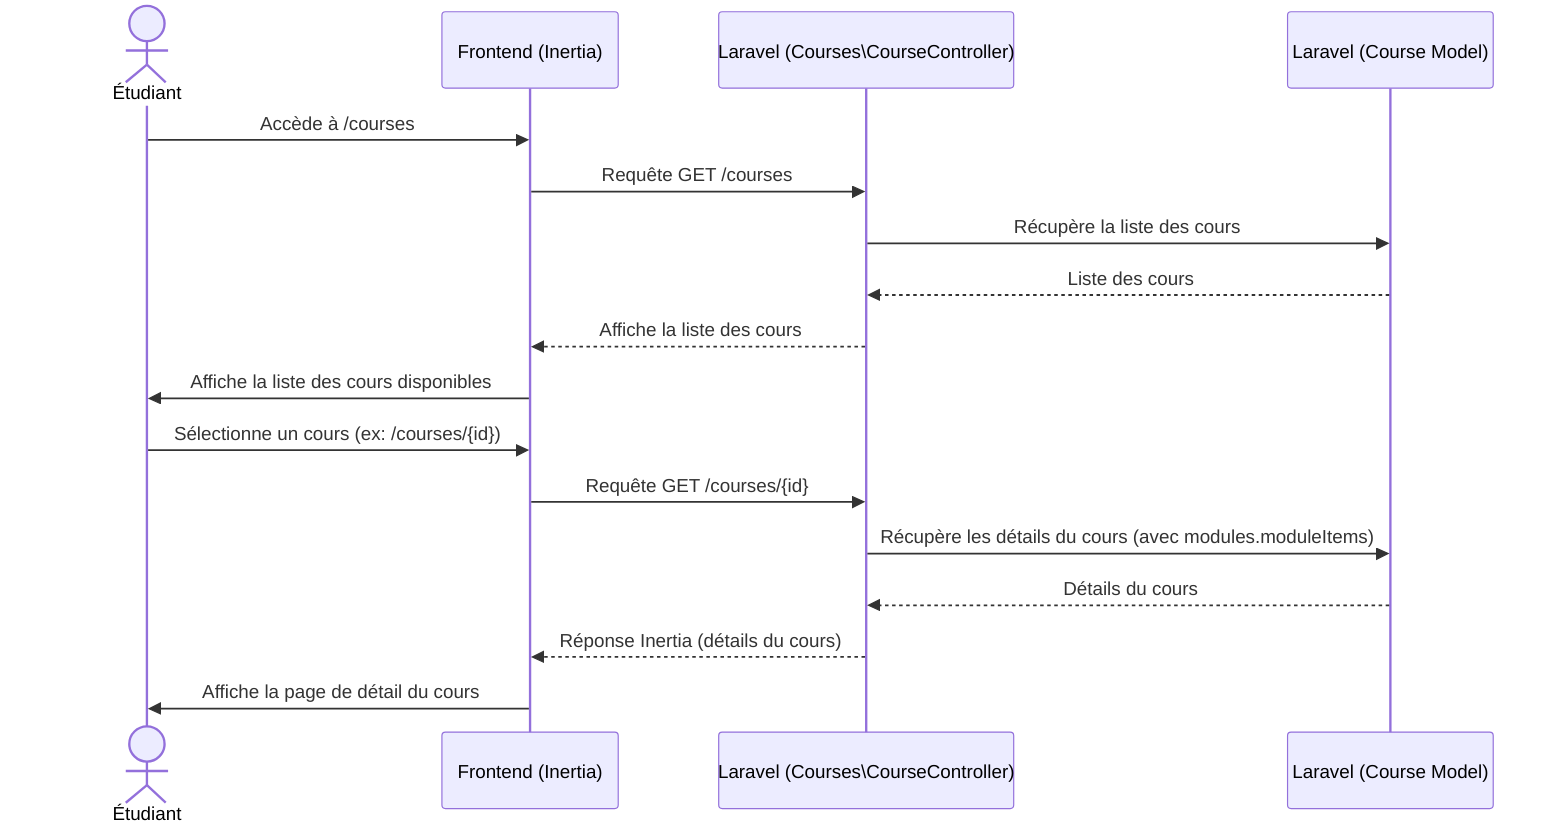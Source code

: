 sequenceDiagram
    actor S as Étudiant
    participant F as Frontend (Inertia)
    participant LCC as Laravel (Courses\CourseController)
    participant LCM as Laravel (Course Model)

    S->>F: Accède à /courses
    F->>LCC: Requête GET /courses
    LCC->>LCM: Récupère la liste des cours
    LCM-->>LCC: Liste des cours
    LCC-->>F: Affiche la liste des cours
    F->>S: Affiche la liste des cours disponibles
    S->>F: Sélectionne un cours (ex: /courses/{id})
    F->>LCC: Requête GET /courses/{id}
    LCC->>LCM: Récupère les détails du cours (avec modules.moduleItems)
    LCM-->>LCC: Détails du cours
    LCC-->>F: Réponse Inertia (détails du cours)
    F->>S: Affiche la page de détail du cours